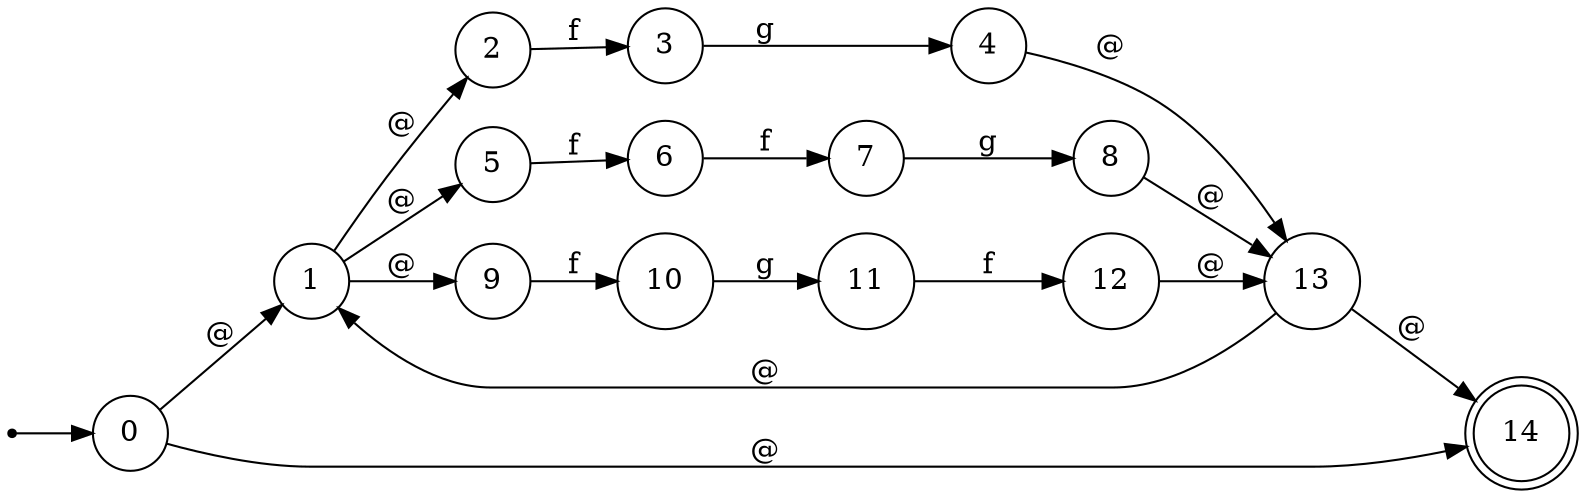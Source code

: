 digraph finite_state_machine {
   rankdir=LR;
   _ize="8,5"

   node [shape = point] x
   node [shape = circle] 0
   node [shape = circle] 1
   node [shape = circle] 2
   node [shape = circle] 3
   node [shape = circle] 4
   node [shape = circle] 5
   node [shape = circle] 6
   node [shape = circle] 7
   node [shape = circle] 8
   node [shape = circle] 9
   node [shape = circle] 10
   node [shape = circle] 11
   node [shape = circle] 12
   node [shape = circle] 13
   node [shape = doublecircle] 14

   x -> 0
   0 -> 1 [label = "@"]
   0 -> 14 [label = "@"]
   1 -> 2 [label = "@"]
   1 -> 5 [label = "@"]
   1 -> 9 [label = "@"]
   2 -> 3 [label = "f"]
   3 -> 4 [label = "g"]
   4 -> 13 [label = "@"]
   5 -> 6 [label = "f"]
   6 -> 7 [label = "f"]
   7 -> 8 [label = "g"]
   8 -> 13 [label = "@"]
   9 -> 10 [label = "f"]
   10 -> 11 [label = "g"]
   11 -> 12 [label = "f"]
   12 -> 13 [label = "@"]
   13 -> 1 [label = "@"]
   13 -> 14 [label = "@"]
}